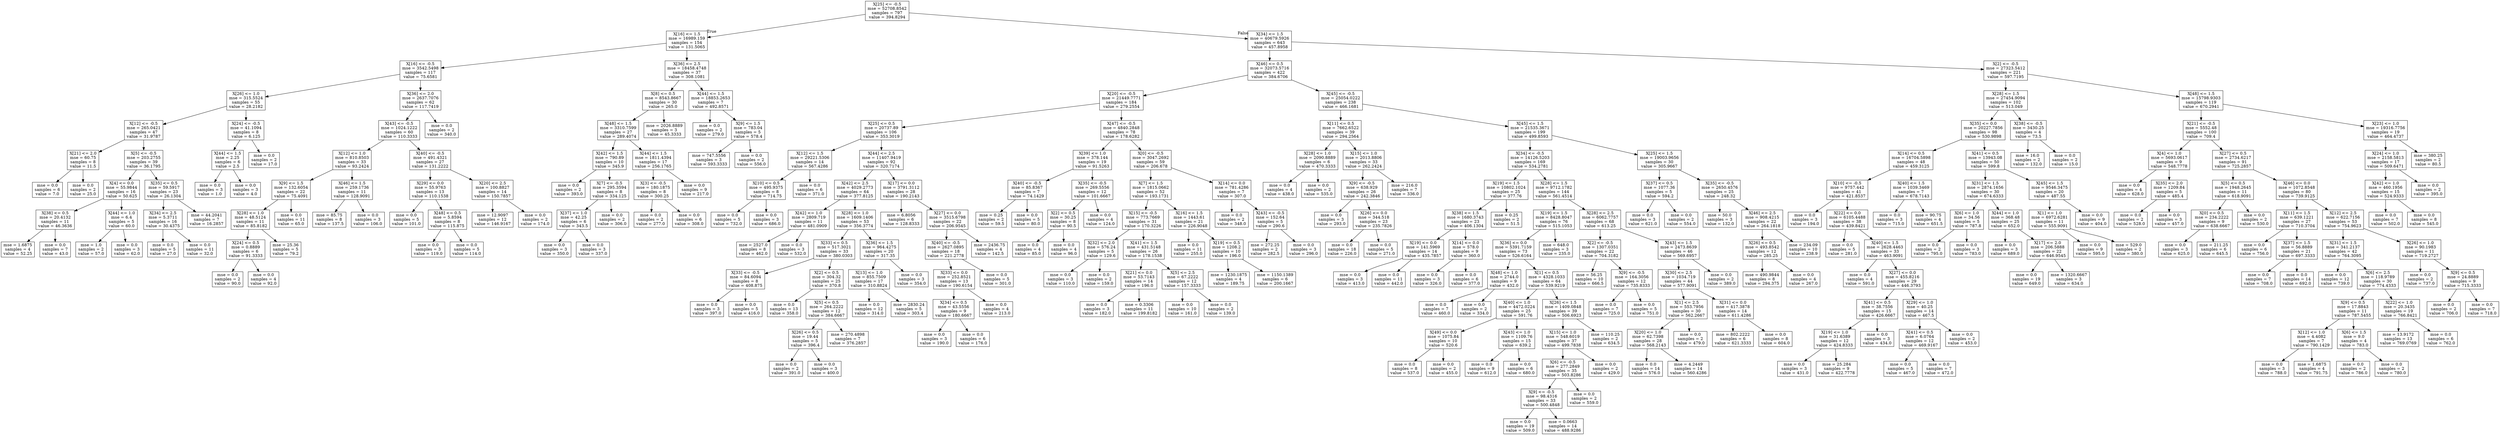 digraph Tree {
node [shape=box] ;
0 [label="X[25] <= -0.5\nmse = 52708.8542\nsamples = 797\nvalue = 394.8294"] ;
1 [label="X[16] <= 1.5\nmse = 16989.159\nsamples = 154\nvalue = 131.5065"] ;
0 -> 1 [labeldistance=2.5, labelangle=45, headlabel="True"] ;
2 [label="X[16] <= -0.5\nmse = 3542.5498\nsamples = 117\nvalue = 75.6581"] ;
1 -> 2 ;
3 [label="X[26] <= 1.0\nmse = 315.5524\nsamples = 55\nvalue = 28.2182"] ;
2 -> 3 ;
4 [label="X[12] <= -0.5\nmse = 265.0421\nsamples = 47\nvalue = 31.9787"] ;
3 -> 4 ;
5 [label="X[21] <= 2.0\nmse = 60.75\nsamples = 8\nvalue = 11.5"] ;
4 -> 5 ;
6 [label="mse = 0.0\nsamples = 6\nvalue = 7.0"] ;
5 -> 6 ;
7 [label="mse = 0.0\nsamples = 2\nvalue = 25.0"] ;
5 -> 7 ;
8 [label="X[5] <= -0.5\nmse = 203.2755\nsamples = 39\nvalue = 36.1795"] ;
4 -> 8 ;
9 [label="X[4] <= 0.0\nmse = 55.9844\nsamples = 16\nvalue = 50.625"] ;
8 -> 9 ;
10 [label="X[38] <= 0.5\nmse = 20.4132\nsamples = 11\nvalue = 46.3636"] ;
9 -> 10 ;
11 [label="mse = 1.6875\nsamples = 4\nvalue = 52.25"] ;
10 -> 11 ;
12 [label="mse = 0.0\nsamples = 7\nvalue = 43.0"] ;
10 -> 12 ;
13 [label="X[44] <= 1.0\nmse = 6.4\nsamples = 5\nvalue = 60.0"] ;
9 -> 13 ;
14 [label="mse = 1.0\nsamples = 2\nvalue = 57.0"] ;
13 -> 14 ;
15 [label="mse = 0.0\nsamples = 3\nvalue = 62.0"] ;
13 -> 15 ;
16 [label="X[35] <= 0.5\nmse = 59.5917\nsamples = 23\nvalue = 26.1304"] ;
8 -> 16 ;
17 [label="X[34] <= 2.5\nmse = 5.3711\nsamples = 16\nvalue = 30.4375"] ;
16 -> 17 ;
18 [label="mse = 0.0\nsamples = 5\nvalue = 27.0"] ;
17 -> 18 ;
19 [label="mse = 0.0\nsamples = 11\nvalue = 32.0"] ;
17 -> 19 ;
20 [label="mse = 44.2041\nsamples = 7\nvalue = 16.2857"] ;
16 -> 20 ;
21 [label="X[24] <= -0.5\nmse = 41.1094\nsamples = 8\nvalue = 6.125"] ;
3 -> 21 ;
22 [label="X[44] <= 1.5\nmse = 2.25\nsamples = 6\nvalue = 2.5"] ;
21 -> 22 ;
23 [label="mse = 0.0\nsamples = 3\nvalue = 1.0"] ;
22 -> 23 ;
24 [label="mse = 0.0\nsamples = 3\nvalue = 4.0"] ;
22 -> 24 ;
25 [label="mse = 0.0\nsamples = 2\nvalue = 17.0"] ;
21 -> 25 ;
26 [label="X[36] <= 2.0\nmse = 2637.7076\nsamples = 62\nvalue = 117.7419"] ;
2 -> 26 ;
27 [label="X[43] <= -0.5\nmse = 1024.1222\nsamples = 60\nvalue = 110.3333"] ;
26 -> 27 ;
28 [label="X[12] <= 1.0\nmse = 810.8503\nsamples = 33\nvalue = 93.2424"] ;
27 -> 28 ;
29 [label="X[9] <= 1.5\nmse = 132.6054\nsamples = 22\nvalue = 75.4091"] ;
28 -> 29 ;
30 [label="X[28] <= 1.0\nmse = 48.5124\nsamples = 11\nvalue = 85.8182"] ;
29 -> 30 ;
31 [label="X[24] <= 0.5\nmse = 0.8889\nsamples = 6\nvalue = 91.3333"] ;
30 -> 31 ;
32 [label="mse = 0.0\nsamples = 2\nvalue = 90.0"] ;
31 -> 32 ;
33 [label="mse = 0.0\nsamples = 4\nvalue = 92.0"] ;
31 -> 33 ;
34 [label="mse = 25.36\nsamples = 5\nvalue = 79.2"] ;
30 -> 34 ;
35 [label="mse = 0.0\nsamples = 11\nvalue = 65.0"] ;
29 -> 35 ;
36 [label="X[46] <= 1.5\nmse = 259.1736\nsamples = 11\nvalue = 128.9091"] ;
28 -> 36 ;
37 [label="mse = 85.75\nsamples = 8\nvalue = 137.5"] ;
36 -> 37 ;
38 [label="mse = 0.0\nsamples = 3\nvalue = 106.0"] ;
36 -> 38 ;
39 [label="X[40] <= -0.5\nmse = 491.4321\nsamples = 27\nvalue = 131.2222"] ;
27 -> 39 ;
40 [label="X[29] <= 0.0\nmse = 55.9763\nsamples = 13\nvalue = 110.1538"] ;
39 -> 40 ;
41 [label="mse = 0.0\nsamples = 5\nvalue = 101.0"] ;
40 -> 41 ;
42 [label="X[48] <= 0.5\nmse = 5.8594\nsamples = 8\nvalue = 115.875"] ;
40 -> 42 ;
43 [label="mse = 0.0\nsamples = 3\nvalue = 119.0"] ;
42 -> 43 ;
44 [label="mse = 0.0\nsamples = 5\nvalue = 114.0"] ;
42 -> 44 ;
45 [label="X[20] <= 2.5\nmse = 100.8827\nsamples = 14\nvalue = 150.7857"] ;
39 -> 45 ;
46 [label="mse = 12.9097\nsamples = 12\nvalue = 146.9167"] ;
45 -> 46 ;
47 [label="mse = 0.0\nsamples = 2\nvalue = 174.0"] ;
45 -> 47 ;
48 [label="mse = 0.0\nsamples = 2\nvalue = 340.0"] ;
26 -> 48 ;
49 [label="X[36] <= 2.5\nmse = 18458.4748\nsamples = 37\nvalue = 308.1081"] ;
1 -> 49 ;
50 [label="X[8] <= 0.5\nmse = 8543.8667\nsamples = 30\nvalue = 265.0"] ;
49 -> 50 ;
51 [label="X[48] <= 1.5\nmse = 3310.7599\nsamples = 27\nvalue = 289.4074"] ;
50 -> 51 ;
52 [label="X[42] <= 1.5\nmse = 790.89\nsamples = 10\nvalue = 345.9"] ;
51 -> 52 ;
53 [label="mse = 0.0\nsamples = 2\nvalue = 393.0"] ;
52 -> 53 ;
54 [label="X[7] <= -0.5\nmse = 295.3594\nsamples = 8\nvalue = 334.125"] ;
52 -> 54 ;
55 [label="X[37] <= 1.0\nmse = 42.25\nsamples = 6\nvalue = 343.5"] ;
54 -> 55 ;
56 [label="mse = 0.0\nsamples = 3\nvalue = 350.0"] ;
55 -> 56 ;
57 [label="mse = 0.0\nsamples = 3\nvalue = 337.0"] ;
55 -> 57 ;
58 [label="mse = 0.0\nsamples = 2\nvalue = 306.0"] ;
54 -> 58 ;
59 [label="X[44] <= 1.5\nmse = 1811.4394\nsamples = 17\nvalue = 256.1765"] ;
51 -> 59 ;
60 [label="X[3] <= -0.5\nmse = 180.1875\nsamples = 8\nvalue = 300.25"] ;
59 -> 60 ;
61 [label="mse = 0.0\nsamples = 2\nvalue = 277.0"] ;
60 -> 61 ;
62 [label="mse = 0.0\nsamples = 6\nvalue = 308.0"] ;
60 -> 62 ;
63 [label="mse = 0.0\nsamples = 9\nvalue = 217.0"] ;
59 -> 63 ;
64 [label="mse = 2026.8889\nsamples = 3\nvalue = 45.3333"] ;
50 -> 64 ;
65 [label="X[44] <= 1.5\nmse = 18853.2653\nsamples = 7\nvalue = 492.8571"] ;
49 -> 65 ;
66 [label="mse = 0.0\nsamples = 2\nvalue = 279.0"] ;
65 -> 66 ;
67 [label="X[9] <= 1.5\nmse = 783.04\nsamples = 5\nvalue = 578.4"] ;
65 -> 67 ;
68 [label="mse = 747.5556\nsamples = 3\nvalue = 593.3333"] ;
67 -> 68 ;
69 [label="mse = 0.0\nsamples = 2\nvalue = 556.0"] ;
67 -> 69 ;
70 [label="X[34] <= 1.5\nmse = 40679.5926\nsamples = 643\nvalue = 457.8958"] ;
0 -> 70 [labeldistance=2.5, labelangle=-45, headlabel="False"] ;
71 [label="X[46] <= 0.5\nmse = 32073.5716\nsamples = 422\nvalue = 384.6706"] ;
70 -> 71 ;
72 [label="X[20] <= -0.5\nmse = 21449.7771\nsamples = 184\nvalue = 279.2554"] ;
71 -> 72 ;
73 [label="X[25] <= 0.5\nmse = 20737.89\nsamples = 106\nvalue = 353.3019"] ;
72 -> 73 ;
74 [label="X[12] <= 1.5\nmse = 29221.5306\nsamples = 14\nvalue = 567.4286"] ;
73 -> 74 ;
75 [label="X[10] <= 0.5\nmse = 495.9375\nsamples = 8\nvalue = 714.75"] ;
74 -> 75 ;
76 [label="mse = 0.0\nsamples = 5\nvalue = 732.0"] ;
75 -> 76 ;
77 [label="mse = 0.0\nsamples = 3\nvalue = 686.0"] ;
75 -> 77 ;
78 [label="mse = 0.0\nsamples = 6\nvalue = 371.0"] ;
74 -> 78 ;
79 [label="X[44] <= 2.5\nmse = 11407.9419\nsamples = 92\nvalue = 320.7174"] ;
73 -> 79 ;
80 [label="X[42] <= 2.5\nmse = 4029.2773\nsamples = 64\nvalue = 377.8125"] ;
79 -> 80 ;
81 [label="X[42] <= 1.0\nmse = 2809.719\nsamples = 11\nvalue = 481.0909"] ;
80 -> 81 ;
82 [label="mse = 2527.0\nsamples = 8\nvalue = 462.0"] ;
81 -> 82 ;
83 [label="mse = 0.0\nsamples = 3\nvalue = 532.0"] ;
81 -> 83 ;
84 [label="X[28] <= 1.0\nmse = 1609.1406\nsamples = 53\nvalue = 356.3774"] ;
80 -> 84 ;
85 [label="X[33] <= 0.5\nmse = 517.3021\nsamples = 33\nvalue = 380.0303"] ;
84 -> 85 ;
86 [label="X[33] <= -0.5\nmse = 84.6094\nsamples = 8\nvalue = 408.875"] ;
85 -> 86 ;
87 [label="mse = 0.0\nsamples = 3\nvalue = 397.0"] ;
86 -> 87 ;
88 [label="mse = 0.0\nsamples = 5\nvalue = 416.0"] ;
86 -> 88 ;
89 [label="X[2] <= 0.5\nmse = 304.32\nsamples = 25\nvalue = 370.8"] ;
85 -> 89 ;
90 [label="mse = 0.0\nsamples = 13\nvalue = 358.0"] ;
89 -> 90 ;
91 [label="X[5] <= 0.5\nmse = 264.2222\nsamples = 12\nvalue = 384.6667"] ;
89 -> 91 ;
92 [label="X[26] <= 0.5\nmse = 19.44\nsamples = 5\nvalue = 396.4"] ;
91 -> 92 ;
93 [label="mse = 0.0\nsamples = 2\nvalue = 391.0"] ;
92 -> 93 ;
94 [label="mse = 0.0\nsamples = 3\nvalue = 400.0"] ;
92 -> 94 ;
95 [label="mse = 270.4898\nsamples = 7\nvalue = 376.2857"] ;
91 -> 95 ;
96 [label="X[36] <= 1.5\nmse = 964.4275\nsamples = 20\nvalue = 317.35"] ;
84 -> 96 ;
97 [label="X[13] <= 1.0\nmse = 855.7509\nsamples = 17\nvalue = 310.8824"] ;
96 -> 97 ;
98 [label="mse = 0.0\nsamples = 12\nvalue = 314.0"] ;
97 -> 98 ;
99 [label="mse = 2830.24\nsamples = 5\nvalue = 303.4"] ;
97 -> 99 ;
100 [label="mse = 0.0\nsamples = 3\nvalue = 354.0"] ;
96 -> 100 ;
101 [label="X[17] <= 0.0\nmse = 3791.3112\nsamples = 28\nvalue = 190.2143"] ;
79 -> 101 ;
102 [label="mse = 6.8056\nsamples = 6\nvalue = 128.8333"] ;
101 -> 102 ;
103 [label="X[27] <= 0.0\nmse = 3515.6798\nsamples = 22\nvalue = 206.9545"] ;
101 -> 103 ;
104 [label="X[40] <= -0.5\nmse = 2627.0895\nsamples = 18\nvalue = 221.2778"] ;
103 -> 104 ;
105 [label="X[33] <= 0.0\nmse = 252.8521\nsamples = 13\nvalue = 190.6154"] ;
104 -> 105 ;
106 [label="X[34] <= 0.5\nmse = 43.5556\nsamples = 9\nvalue = 180.6667"] ;
105 -> 106 ;
107 [label="mse = 0.0\nsamples = 3\nvalue = 190.0"] ;
106 -> 107 ;
108 [label="mse = 0.0\nsamples = 6\nvalue = 176.0"] ;
106 -> 108 ;
109 [label="mse = 0.0\nsamples = 4\nvalue = 213.0"] ;
105 -> 109 ;
110 [label="mse = 0.0\nsamples = 5\nvalue = 301.0"] ;
104 -> 110 ;
111 [label="mse = 2436.75\nsamples = 4\nvalue = 142.5"] ;
103 -> 111 ;
112 [label="X[47] <= -0.5\nmse = 4840.2848\nsamples = 78\nvalue = 178.6282"] ;
72 -> 112 ;
113 [label="X[39] <= 1.0\nmse = 378.144\nsamples = 19\nvalue = 91.5263"] ;
112 -> 113 ;
114 [label="X[40] <= -0.5\nmse = 85.8367\nsamples = 7\nvalue = 74.1429"] ;
113 -> 114 ;
115 [label="mse = 0.25\nsamples = 2\nvalue = 59.5"] ;
114 -> 115 ;
116 [label="mse = 0.0\nsamples = 5\nvalue = 80.0"] ;
114 -> 116 ;
117 [label="X[35] <= -0.5\nmse = 269.5556\nsamples = 12\nvalue = 101.6667"] ;
113 -> 117 ;
118 [label="X[2] <= 0.5\nmse = 30.25\nsamples = 8\nvalue = 90.5"] ;
117 -> 118 ;
119 [label="mse = 0.0\nsamples = 4\nvalue = 85.0"] ;
118 -> 119 ;
120 [label="mse = 0.0\nsamples = 4\nvalue = 96.0"] ;
118 -> 120 ;
121 [label="mse = 0.0\nsamples = 4\nvalue = 124.0"] ;
117 -> 121 ;
122 [label="X[0] <= -0.5\nmse = 3047.2692\nsamples = 59\nvalue = 206.678"] ;
112 -> 122 ;
123 [label="X[7] <= 1.5\nmse = 1815.0662\nsamples = 52\nvalue = 193.1731"] ;
122 -> 123 ;
124 [label="X[15] <= -0.5\nmse = 773.7669\nsamples = 31\nvalue = 170.3226"] ;
123 -> 124 ;
125 [label="X[32] <= 2.0\nmse = 576.24\nsamples = 5\nvalue = 129.6"] ;
124 -> 125 ;
126 [label="mse = 0.0\nsamples = 3\nvalue = 110.0"] ;
125 -> 126 ;
127 [label="mse = 0.0\nsamples = 2\nvalue = 159.0"] ;
125 -> 127 ;
128 [label="X[41] <= 1.5\nmse = 431.5148\nsamples = 26\nvalue = 178.1538"] ;
124 -> 128 ;
129 [label="X[21] <= 0.0\nmse = 53.7143\nsamples = 14\nvalue = 196.0"] ;
128 -> 129 ;
130 [label="mse = 0.0\nsamples = 3\nvalue = 182.0"] ;
129 -> 130 ;
131 [label="mse = 0.3306\nsamples = 11\nvalue = 199.8182"] ;
129 -> 131 ;
132 [label="X[5] <= 2.5\nmse = 67.2222\nsamples = 12\nvalue = 157.3333"] ;
128 -> 132 ;
133 [label="mse = 0.0\nsamples = 10\nvalue = 161.0"] ;
132 -> 133 ;
134 [label="mse = 0.0\nsamples = 2\nvalue = 139.0"] ;
132 -> 134 ;
135 [label="X[16] <= 1.5\nmse = 1443.61\nsamples = 21\nvalue = 226.9048"] ;
123 -> 135 ;
136 [label="mse = 0.0\nsamples = 11\nvalue = 255.0"] ;
135 -> 136 ;
137 [label="X[19] <= 0.5\nmse = 1208.2\nsamples = 10\nvalue = 196.0"] ;
135 -> 137 ;
138 [label="mse = 1230.1875\nsamples = 4\nvalue = 189.75"] ;
137 -> 138 ;
139 [label="mse = 1150.1389\nsamples = 6\nvalue = 200.1667"] ;
137 -> 139 ;
140 [label="X[14] <= 0.0\nmse = 781.4286\nsamples = 7\nvalue = 307.0"] ;
122 -> 140 ;
141 [label="mse = 0.0\nsamples = 2\nvalue = 348.0"] ;
140 -> 141 ;
142 [label="X[43] <= -0.5\nmse = 152.64\nsamples = 5\nvalue = 290.6"] ;
140 -> 142 ;
143 [label="mse = 272.25\nsamples = 2\nvalue = 282.5"] ;
142 -> 143 ;
144 [label="mse = 0.0\nsamples = 3\nvalue = 296.0"] ;
142 -> 144 ;
145 [label="X[45] <= -0.5\nmse = 25054.0222\nsamples = 238\nvalue = 466.1681"] ;
71 -> 145 ;
146 [label="X[11] <= 0.5\nmse = 7662.6522\nsamples = 39\nvalue = 294.2564"] ;
145 -> 146 ;
147 [label="X[28] <= 1.0\nmse = 2090.8889\nsamples = 6\nvalue = 470.3333"] ;
146 -> 147 ;
148 [label="mse = 0.0\nsamples = 4\nvalue = 438.0"] ;
147 -> 148 ;
149 [label="mse = 0.0\nsamples = 2\nvalue = 535.0"] ;
147 -> 149 ;
150 [label="X[15] <= 1.0\nmse = 2013.8806\nsamples = 33\nvalue = 262.2424"] ;
146 -> 150 ;
151 [label="X[9] <= -0.5\nmse = 638.929\nsamples = 26\nvalue = 242.3846"] ;
150 -> 151 ;
152 [label="mse = 0.0\nsamples = 3\nvalue = 293.0"] ;
151 -> 152 ;
153 [label="X[26] <= 0.0\nmse = 344.518\nsamples = 23\nvalue = 235.7826"] ;
151 -> 153 ;
154 [label="mse = 0.0\nsamples = 18\nvalue = 226.0"] ;
153 -> 154 ;
155 [label="mse = 0.0\nsamples = 5\nvalue = 271.0"] ;
153 -> 155 ;
156 [label="mse = 216.0\nsamples = 7\nvalue = 336.0"] ;
150 -> 156 ;
157 [label="X[45] <= 1.5\nmse = 21535.3671\nsamples = 199\nvalue = 499.8593"] ;
145 -> 157 ;
158 [label="X[34] <= -0.5\nmse = 14126.5203\nsamples = 169\nvalue = 534.2781"] ;
157 -> 158 ;
159 [label="X[19] <= 1.5\nmse = 10802.1024\nsamples = 25\nvalue = 377.76"] ;
158 -> 159 ;
160 [label="X[38] <= 1.5\nmse = 1680.3743\nsamples = 23\nvalue = 406.1304"] ;
159 -> 160 ;
161 [label="X[19] <= 0.0\nmse = 141.5969\nsamples = 14\nvalue = 435.7857"] ;
160 -> 161 ;
162 [label="mse = 0.0\nsamples = 3\nvalue = 413.0"] ;
161 -> 162 ;
163 [label="mse = 0.0\nsamples = 11\nvalue = 442.0"] ;
161 -> 163 ;
164 [label="X[14] <= 0.0\nmse = 578.0\nsamples = 9\nvalue = 360.0"] ;
160 -> 164 ;
165 [label="mse = 0.0\nsamples = 3\nvalue = 326.0"] ;
164 -> 165 ;
166 [label="mse = 0.0\nsamples = 6\nvalue = 377.0"] ;
164 -> 166 ;
167 [label="mse = 0.25\nsamples = 2\nvalue = 51.5"] ;
159 -> 167 ;
168 [label="X[28] <= 1.5\nmse = 9712.1782\nsamples = 144\nvalue = 561.4514"] ;
158 -> 168 ;
169 [label="X[19] <= 1.5\nmse = 8428.8047\nsamples = 76\nvalue = 515.1053"] ;
168 -> 169 ;
170 [label="X[36] <= 0.0\nmse = 5391.7159\nsamples = 73\nvalue = 526.6164"] ;
169 -> 170 ;
171 [label="X[48] <= 1.0\nmse = 2744.0\nsamples = 9\nvalue = 432.0"] ;
170 -> 171 ;
172 [label="mse = 0.0\nsamples = 7\nvalue = 460.0"] ;
171 -> 172 ;
173 [label="mse = 0.0\nsamples = 2\nvalue = 334.0"] ;
171 -> 173 ;
174 [label="X[1] <= 0.5\nmse = 4328.1033\nsamples = 64\nvalue = 539.9219"] ;
170 -> 174 ;
175 [label="X[40] <= 1.0\nmse = 4472.0224\nsamples = 25\nvalue = 591.76"] ;
174 -> 175 ;
176 [label="X[49] <= 0.0\nmse = 1075.84\nsamples = 10\nvalue = 520.6"] ;
175 -> 176 ;
177 [label="mse = 0.0\nsamples = 8\nvalue = 537.0"] ;
176 -> 177 ;
178 [label="mse = 0.0\nsamples = 2\nvalue = 455.0"] ;
176 -> 178 ;
179 [label="X[43] <= 1.0\nmse = 1109.76\nsamples = 15\nvalue = 639.2"] ;
175 -> 179 ;
180 [label="mse = 0.0\nsamples = 9\nvalue = 612.0"] ;
179 -> 180 ;
181 [label="mse = 0.0\nsamples = 6\nvalue = 680.0"] ;
179 -> 181 ;
182 [label="X[26] <= 1.5\nmse = 1409.0848\nsamples = 39\nvalue = 506.6923"] ;
174 -> 182 ;
183 [label="X[15] <= 1.0\nmse = 548.6019\nsamples = 37\nvalue = 499.7838"] ;
182 -> 183 ;
184 [label="X[6] <= -0.5\nmse = 277.2849\nsamples = 35\nvalue = 503.8286"] ;
183 -> 184 ;
185 [label="X[9] <= -0.5\nmse = 98.4316\nsamples = 33\nvalue = 500.4848"] ;
184 -> 185 ;
186 [label="mse = 0.0\nsamples = 19\nvalue = 509.0"] ;
185 -> 186 ;
187 [label="mse = 0.0663\nsamples = 14\nvalue = 488.9286"] ;
185 -> 187 ;
188 [label="mse = 0.0\nsamples = 2\nvalue = 559.0"] ;
184 -> 188 ;
189 [label="mse = 0.0\nsamples = 2\nvalue = 429.0"] ;
183 -> 189 ;
190 [label="mse = 110.25\nsamples = 2\nvalue = 634.5"] ;
182 -> 190 ;
191 [label="mse = 648.0\nsamples = 3\nvalue = 235.0"] ;
169 -> 191 ;
192 [label="X[28] <= 2.5\nmse = 6062.7757\nsamples = 68\nvalue = 613.25"] ;
168 -> 192 ;
193 [label="X[2] <= -0.5\nmse = 1307.0351\nsamples = 22\nvalue = 704.3182"] ;
192 -> 193 ;
194 [label="mse = 56.25\nsamples = 10\nvalue = 666.5"] ;
193 -> 194 ;
195 [label="X[9] <= -0.5\nmse = 164.3056\nsamples = 12\nvalue = 735.8333"] ;
193 -> 195 ;
196 [label="mse = 0.0\nsamples = 7\nvalue = 725.0"] ;
195 -> 196 ;
197 [label="mse = 0.0\nsamples = 5\nvalue = 751.0"] ;
195 -> 197 ;
198 [label="X[43] <= 1.5\nmse = 2473.8639\nsamples = 46\nvalue = 569.6957"] ;
192 -> 198 ;
199 [label="X[30] <= 2.5\nmse = 1034.719\nsamples = 44\nvalue = 577.9091"] ;
198 -> 199 ;
200 [label="X[1] <= 2.5\nmse = 553.7956\nsamples = 30\nvalue = 562.2667"] ;
199 -> 200 ;
201 [label="X[20] <= 1.0\nmse = 62.7398\nsamples = 28\nvalue = 568.2143"] ;
200 -> 201 ;
202 [label="mse = 0.0\nsamples = 14\nvalue = 576.0"] ;
201 -> 202 ;
203 [label="mse = 4.2449\nsamples = 14\nvalue = 560.4286"] ;
201 -> 203 ;
204 [label="mse = 0.0\nsamples = 2\nvalue = 479.0"] ;
200 -> 204 ;
205 [label="X[31] <= 0.0\nmse = 417.3878\nsamples = 14\nvalue = 611.4286"] ;
199 -> 205 ;
206 [label="mse = 802.2222\nsamples = 6\nvalue = 621.3333"] ;
205 -> 206 ;
207 [label="mse = 0.0\nsamples = 8\nvalue = 604.0"] ;
205 -> 207 ;
208 [label="mse = 0.0\nsamples = 2\nvalue = 389.0"] ;
198 -> 208 ;
209 [label="X[25] <= 1.5\nmse = 19003.9656\nsamples = 30\nvalue = 305.9667"] ;
157 -> 209 ;
210 [label="X[37] <= 0.5\nmse = 1077.36\nsamples = 5\nvalue = 594.2"] ;
209 -> 210 ;
211 [label="mse = 0.0\nsamples = 3\nvalue = 621.0"] ;
210 -> 211 ;
212 [label="mse = 0.0\nsamples = 2\nvalue = 554.0"] ;
210 -> 212 ;
213 [label="X[35] <= -0.5\nmse = 2650.4576\nsamples = 25\nvalue = 248.32"] ;
209 -> 213 ;
214 [label="mse = 50.0\nsamples = 3\nvalue = 132.0"] ;
213 -> 214 ;
215 [label="X[46] <= 2.5\nmse = 908.4215\nsamples = 22\nvalue = 264.1818"] ;
213 -> 215 ;
216 [label="X[26] <= 0.5\nmse = 493.8542\nsamples = 12\nvalue = 285.25"] ;
215 -> 216 ;
217 [label="mse = 490.9844\nsamples = 8\nvalue = 294.375"] ;
216 -> 217 ;
218 [label="mse = 0.0\nsamples = 4\nvalue = 267.0"] ;
216 -> 218 ;
219 [label="mse = 234.09\nsamples = 10\nvalue = 238.9"] ;
215 -> 219 ;
220 [label="X[2] <= -0.5\nmse = 27323.5412\nsamples = 221\nvalue = 597.7195"] ;
70 -> 220 ;
221 [label="X[28] <= 1.5\nmse = 27454.9094\nsamples = 102\nvalue = 513.049"] ;
220 -> 221 ;
222 [label="X[35] <= 0.0\nmse = 20227.7856\nsamples = 98\nvalue = 530.9898"] ;
221 -> 222 ;
223 [label="X[14] <= 0.5\nmse = 16704.5898\nsamples = 48\nvalue = 459.3125"] ;
222 -> 223 ;
224 [label="X[10] <= -0.5\nmse = 9757.442\nsamples = 41\nvalue = 421.8537"] ;
223 -> 224 ;
225 [label="mse = 0.0\nsamples = 3\nvalue = 194.0"] ;
224 -> 225 ;
226 [label="X[22] <= 0.0\nmse = 6105.4488\nsamples = 38\nvalue = 439.8421"] ;
224 -> 226 ;
227 [label="mse = 0.0\nsamples = 5\nvalue = 281.0"] ;
226 -> 227 ;
228 [label="X[40] <= 1.5\nmse = 2628.4463\nsamples = 33\nvalue = 463.9091"] ;
226 -> 228 ;
229 [label="mse = 0.0\nsamples = 4\nvalue = 591.0"] ;
228 -> 229 ;
230 [label="X[27] <= 0.0\nmse = 455.8216\nsamples = 29\nvalue = 446.3793"] ;
228 -> 230 ;
231 [label="X[41] <= 0.5\nmse = 38.7556\nsamples = 15\nvalue = 426.6667"] ;
230 -> 231 ;
232 [label="X[19] <= 1.0\nmse = 31.6389\nsamples = 12\nvalue = 424.8333"] ;
231 -> 232 ;
233 [label="mse = 0.0\nsamples = 3\nvalue = 431.0"] ;
232 -> 233 ;
234 [label="mse = 25.284\nsamples = 9\nvalue = 422.7778"] ;
232 -> 234 ;
235 [label="mse = 0.0\nsamples = 3\nvalue = 434.0"] ;
231 -> 235 ;
236 [label="X[29] <= 1.0\nmse = 40.25\nsamples = 14\nvalue = 467.5"] ;
230 -> 236 ;
237 [label="X[41] <= 0.5\nmse = 6.0764\nsamples = 12\nvalue = 469.9167"] ;
236 -> 237 ;
238 [label="mse = 0.0\nsamples = 5\nvalue = 467.0"] ;
237 -> 238 ;
239 [label="mse = 0.0\nsamples = 7\nvalue = 472.0"] ;
237 -> 239 ;
240 [label="mse = 0.0\nsamples = 2\nvalue = 453.0"] ;
236 -> 240 ;
241 [label="X[40] <= 1.5\nmse = 1039.3469\nsamples = 7\nvalue = 678.7143"] ;
223 -> 241 ;
242 [label="mse = 0.0\nsamples = 3\nvalue = 715.0"] ;
241 -> 242 ;
243 [label="mse = 90.75\nsamples = 4\nvalue = 651.5"] ;
241 -> 243 ;
244 [label="X[41] <= 0.5\nmse = 13943.08\nsamples = 50\nvalue = 599.8"] ;
222 -> 244 ;
245 [label="X[31] <= 1.5\nmse = 2874.1656\nsamples = 30\nvalue = 674.6333"] ;
244 -> 245 ;
246 [label="X[6] <= 1.0\nmse = 34.56\nsamples = 5\nvalue = 787.8"] ;
245 -> 246 ;
247 [label="mse = 0.0\nsamples = 2\nvalue = 795.0"] ;
246 -> 247 ;
248 [label="mse = 0.0\nsamples = 3\nvalue = 783.0"] ;
246 -> 248 ;
249 [label="X[44] <= 1.0\nmse = 368.48\nsamples = 25\nvalue = 652.0"] ;
245 -> 249 ;
250 [label="mse = 0.0\nsamples = 3\nvalue = 689.0"] ;
249 -> 250 ;
251 [label="X[17] <= 2.0\nmse = 206.5888\nsamples = 22\nvalue = 646.9545"] ;
249 -> 251 ;
252 [label="mse = 0.0\nsamples = 19\nvalue = 649.0"] ;
251 -> 252 ;
253 [label="mse = 1320.6667\nsamples = 3\nvalue = 634.0"] ;
251 -> 253 ;
254 [label="X[45] <= 1.5\nmse = 9546.3475\nsamples = 20\nvalue = 487.55"] ;
244 -> 254 ;
255 [label="X[1] <= 1.0\nmse = 6972.6281\nsamples = 11\nvalue = 555.9091"] ;
254 -> 255 ;
256 [label="mse = 0.0\nsamples = 9\nvalue = 595.0"] ;
255 -> 256 ;
257 [label="mse = 529.0\nsamples = 2\nvalue = 380.0"] ;
255 -> 257 ;
258 [label="mse = 0.0\nsamples = 9\nvalue = 404.0"] ;
254 -> 258 ;
259 [label="X[38] <= -0.5\nmse = 3430.25\nsamples = 4\nvalue = 73.5"] ;
221 -> 259 ;
260 [label="mse = 16.0\nsamples = 2\nvalue = 132.0"] ;
259 -> 260 ;
261 [label="mse = 0.0\nsamples = 2\nvalue = 15.0"] ;
259 -> 261 ;
262 [label="X[48] <= 1.5\nmse = 15798.9303\nsamples = 119\nvalue = 670.2941"] ;
220 -> 262 ;
263 [label="X[21] <= -0.5\nmse = 5552.48\nsamples = 100\nvalue = 709.4"] ;
262 -> 263 ;
264 [label="X[4] <= 1.0\nmse = 5693.0617\nsamples = 9\nvalue = 548.7778"] ;
263 -> 264 ;
265 [label="mse = 0.0\nsamples = 4\nvalue = 628.0"] ;
264 -> 265 ;
266 [label="X[35] <= 2.0\nmse = 1209.84\nsamples = 5\nvalue = 485.4"] ;
264 -> 266 ;
267 [label="mse = 0.0\nsamples = 2\nvalue = 528.0"] ;
266 -> 267 ;
268 [label="mse = 0.0\nsamples = 3\nvalue = 457.0"] ;
266 -> 268 ;
269 [label="X[27] <= 0.5\nmse = 2734.6217\nsamples = 91\nvalue = 725.2857"] ;
263 -> 269 ;
270 [label="X[5] <= 0.5\nmse = 1948.2645\nsamples = 11\nvalue = 618.9091"] ;
269 -> 270 ;
271 [label="X[0] <= 0.5\nmse = 234.2222\nsamples = 9\nvalue = 638.6667"] ;
270 -> 271 ;
272 [label="mse = 0.0\nsamples = 3\nvalue = 625.0"] ;
271 -> 272 ;
273 [label="mse = 211.25\nsamples = 6\nvalue = 645.5"] ;
271 -> 273 ;
274 [label="mse = 0.0\nsamples = 2\nvalue = 530.0"] ;
270 -> 274 ;
275 [label="X[46] <= 0.0\nmse = 1072.8548\nsamples = 80\nvalue = 739.9125"] ;
269 -> 275 ;
276 [label="X[11] <= 1.5\nmse = 639.1221\nsamples = 27\nvalue = 710.3704"] ;
275 -> 276 ;
277 [label="mse = 0.0\nsamples = 6\nvalue = 756.0"] ;
276 -> 277 ;
278 [label="X[37] <= 1.5\nmse = 56.8889\nsamples = 21\nvalue = 697.3333"] ;
276 -> 278 ;
279 [label="mse = 0.0\nsamples = 7\nvalue = 708.0"] ;
278 -> 279 ;
280 [label="mse = 0.0\nsamples = 14\nvalue = 692.0"] ;
278 -> 280 ;
281 [label="X[12] <= 2.5\nmse = 622.7156\nsamples = 53\nvalue = 754.9623"] ;
275 -> 281 ;
282 [label="X[31] <= 1.5\nmse = 341.2137\nsamples = 42\nvalue = 764.3095"] ;
281 -> 282 ;
283 [label="mse = 0.0\nsamples = 12\nvalue = 739.0"] ;
282 -> 283 ;
284 [label="X[6] <= 2.5\nmse = 118.9789\nsamples = 30\nvalue = 774.4333"] ;
282 -> 284 ;
285 [label="X[9] <= 0.5\nmse = 17.8843\nsamples = 11\nvalue = 787.5455"] ;
284 -> 285 ;
286 [label="X[12] <= 1.0\nmse = 4.4082\nsamples = 7\nvalue = 790.1429"] ;
285 -> 286 ;
287 [label="mse = 0.0\nsamples = 3\nvalue = 788.0"] ;
286 -> 287 ;
288 [label="mse = 1.6875\nsamples = 4\nvalue = 791.75"] ;
286 -> 288 ;
289 [label="X[6] <= 1.5\nmse = 9.0\nsamples = 4\nvalue = 783.0"] ;
285 -> 289 ;
290 [label="mse = 0.0\nsamples = 2\nvalue = 786.0"] ;
289 -> 290 ;
291 [label="mse = 0.0\nsamples = 2\nvalue = 780.0"] ;
289 -> 291 ;
292 [label="X[22] <= 1.0\nmse = 20.3435\nsamples = 19\nvalue = 766.8421"] ;
284 -> 292 ;
293 [label="mse = 13.9172\nsamples = 13\nvalue = 769.0769"] ;
292 -> 293 ;
294 [label="mse = 0.0\nsamples = 6\nvalue = 762.0"] ;
292 -> 294 ;
295 [label="X[26] <= 1.0\nmse = 90.1983\nsamples = 11\nvalue = 719.2727"] ;
281 -> 295 ;
296 [label="mse = 0.0\nsamples = 2\nvalue = 737.0"] ;
295 -> 296 ;
297 [label="X[9] <= 0.5\nmse = 24.8889\nsamples = 9\nvalue = 715.3333"] ;
295 -> 297 ;
298 [label="mse = 0.0\nsamples = 2\nvalue = 706.0"] ;
297 -> 298 ;
299 [label="mse = 0.0\nsamples = 7\nvalue = 718.0"] ;
297 -> 299 ;
300 [label="X[23] <= 1.0\nmse = 19316.7756\nsamples = 19\nvalue = 464.4737"] ;
262 -> 300 ;
301 [label="X[24] <= 1.0\nmse = 2158.5813\nsamples = 17\nvalue = 509.6471"] ;
300 -> 301 ;
302 [label="X[42] <= 1.0\nmse = 460.1956\nsamples = 15\nvalue = 524.9333"] ;
301 -> 302 ;
303 [label="mse = 0.0\nsamples = 7\nvalue = 502.0"] ;
302 -> 303 ;
304 [label="mse = 0.0\nsamples = 8\nvalue = 545.0"] ;
302 -> 304 ;
305 [label="mse = 0.0\nsamples = 2\nvalue = 395.0"] ;
301 -> 305 ;
306 [label="mse = 380.25\nsamples = 2\nvalue = 80.5"] ;
300 -> 306 ;
}